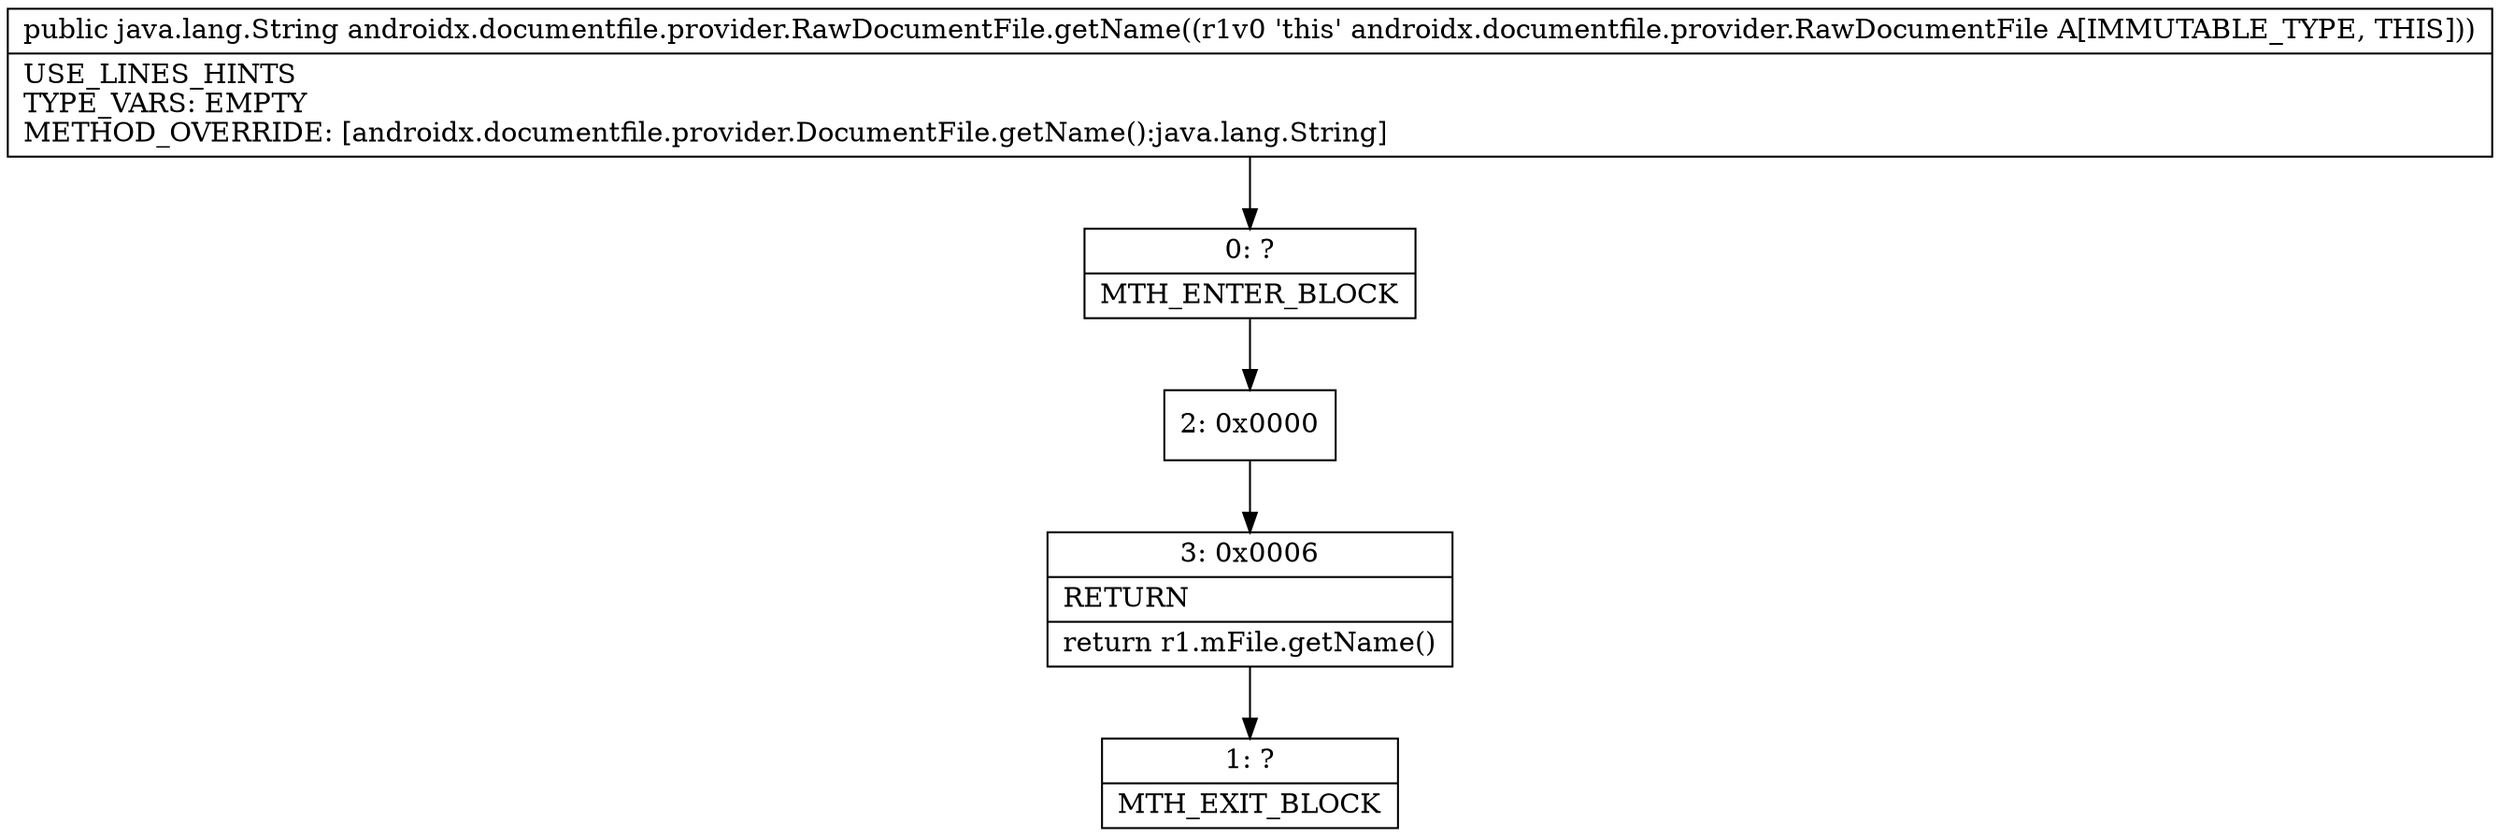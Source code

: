 digraph "CFG forandroidx.documentfile.provider.RawDocumentFile.getName()Ljava\/lang\/String;" {
Node_0 [shape=record,label="{0\:\ ?|MTH_ENTER_BLOCK\l}"];
Node_2 [shape=record,label="{2\:\ 0x0000}"];
Node_3 [shape=record,label="{3\:\ 0x0006|RETURN\l|return r1.mFile.getName()\l}"];
Node_1 [shape=record,label="{1\:\ ?|MTH_EXIT_BLOCK\l}"];
MethodNode[shape=record,label="{public java.lang.String androidx.documentfile.provider.RawDocumentFile.getName((r1v0 'this' androidx.documentfile.provider.RawDocumentFile A[IMMUTABLE_TYPE, THIS]))  | USE_LINES_HINTS\lTYPE_VARS: EMPTY\lMETHOD_OVERRIDE: [androidx.documentfile.provider.DocumentFile.getName():java.lang.String]\l}"];
MethodNode -> Node_0;Node_0 -> Node_2;
Node_2 -> Node_3;
Node_3 -> Node_1;
}

